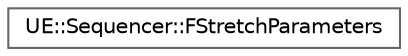 digraph "Graphical Class Hierarchy"
{
 // INTERACTIVE_SVG=YES
 // LATEX_PDF_SIZE
  bgcolor="transparent";
  edge [fontname=Helvetica,fontsize=10,labelfontname=Helvetica,labelfontsize=10];
  node [fontname=Helvetica,fontsize=10,shape=box,height=0.2,width=0.4];
  rankdir="LR";
  Node0 [id="Node000000",label="UE::Sequencer::FStretchParameters",height=0.2,width=0.4,color="grey40", fillcolor="white", style="filled",URL="$d6/d68/structUE_1_1Sequencer_1_1FStretchParameters.html",tooltip=" "];
}
